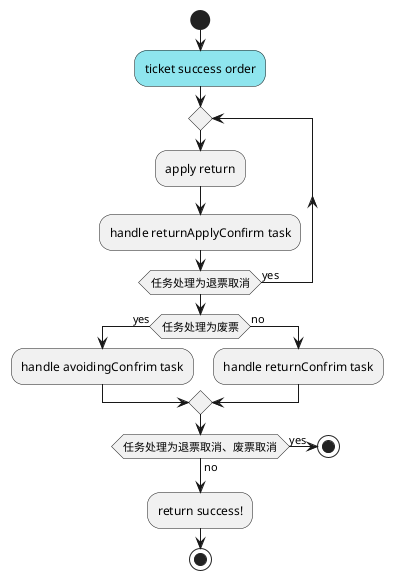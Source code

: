 @startuml
start

#8EE5EE:ticket success order;

repeat
  :apply return;
  :handle returnApplyConfirm task;
repeat while (任务处理为退票取消) is (yes)

if (任务处理为废票) then (yes)
  :handle avoidingConfrim task;
else (no)
  :handle returnConfrim task;
endif

if (任务处理为退票取消、废票取消) then (yes)
  stop
else (no)
  
endif

:return success!;

stop
@enduml
